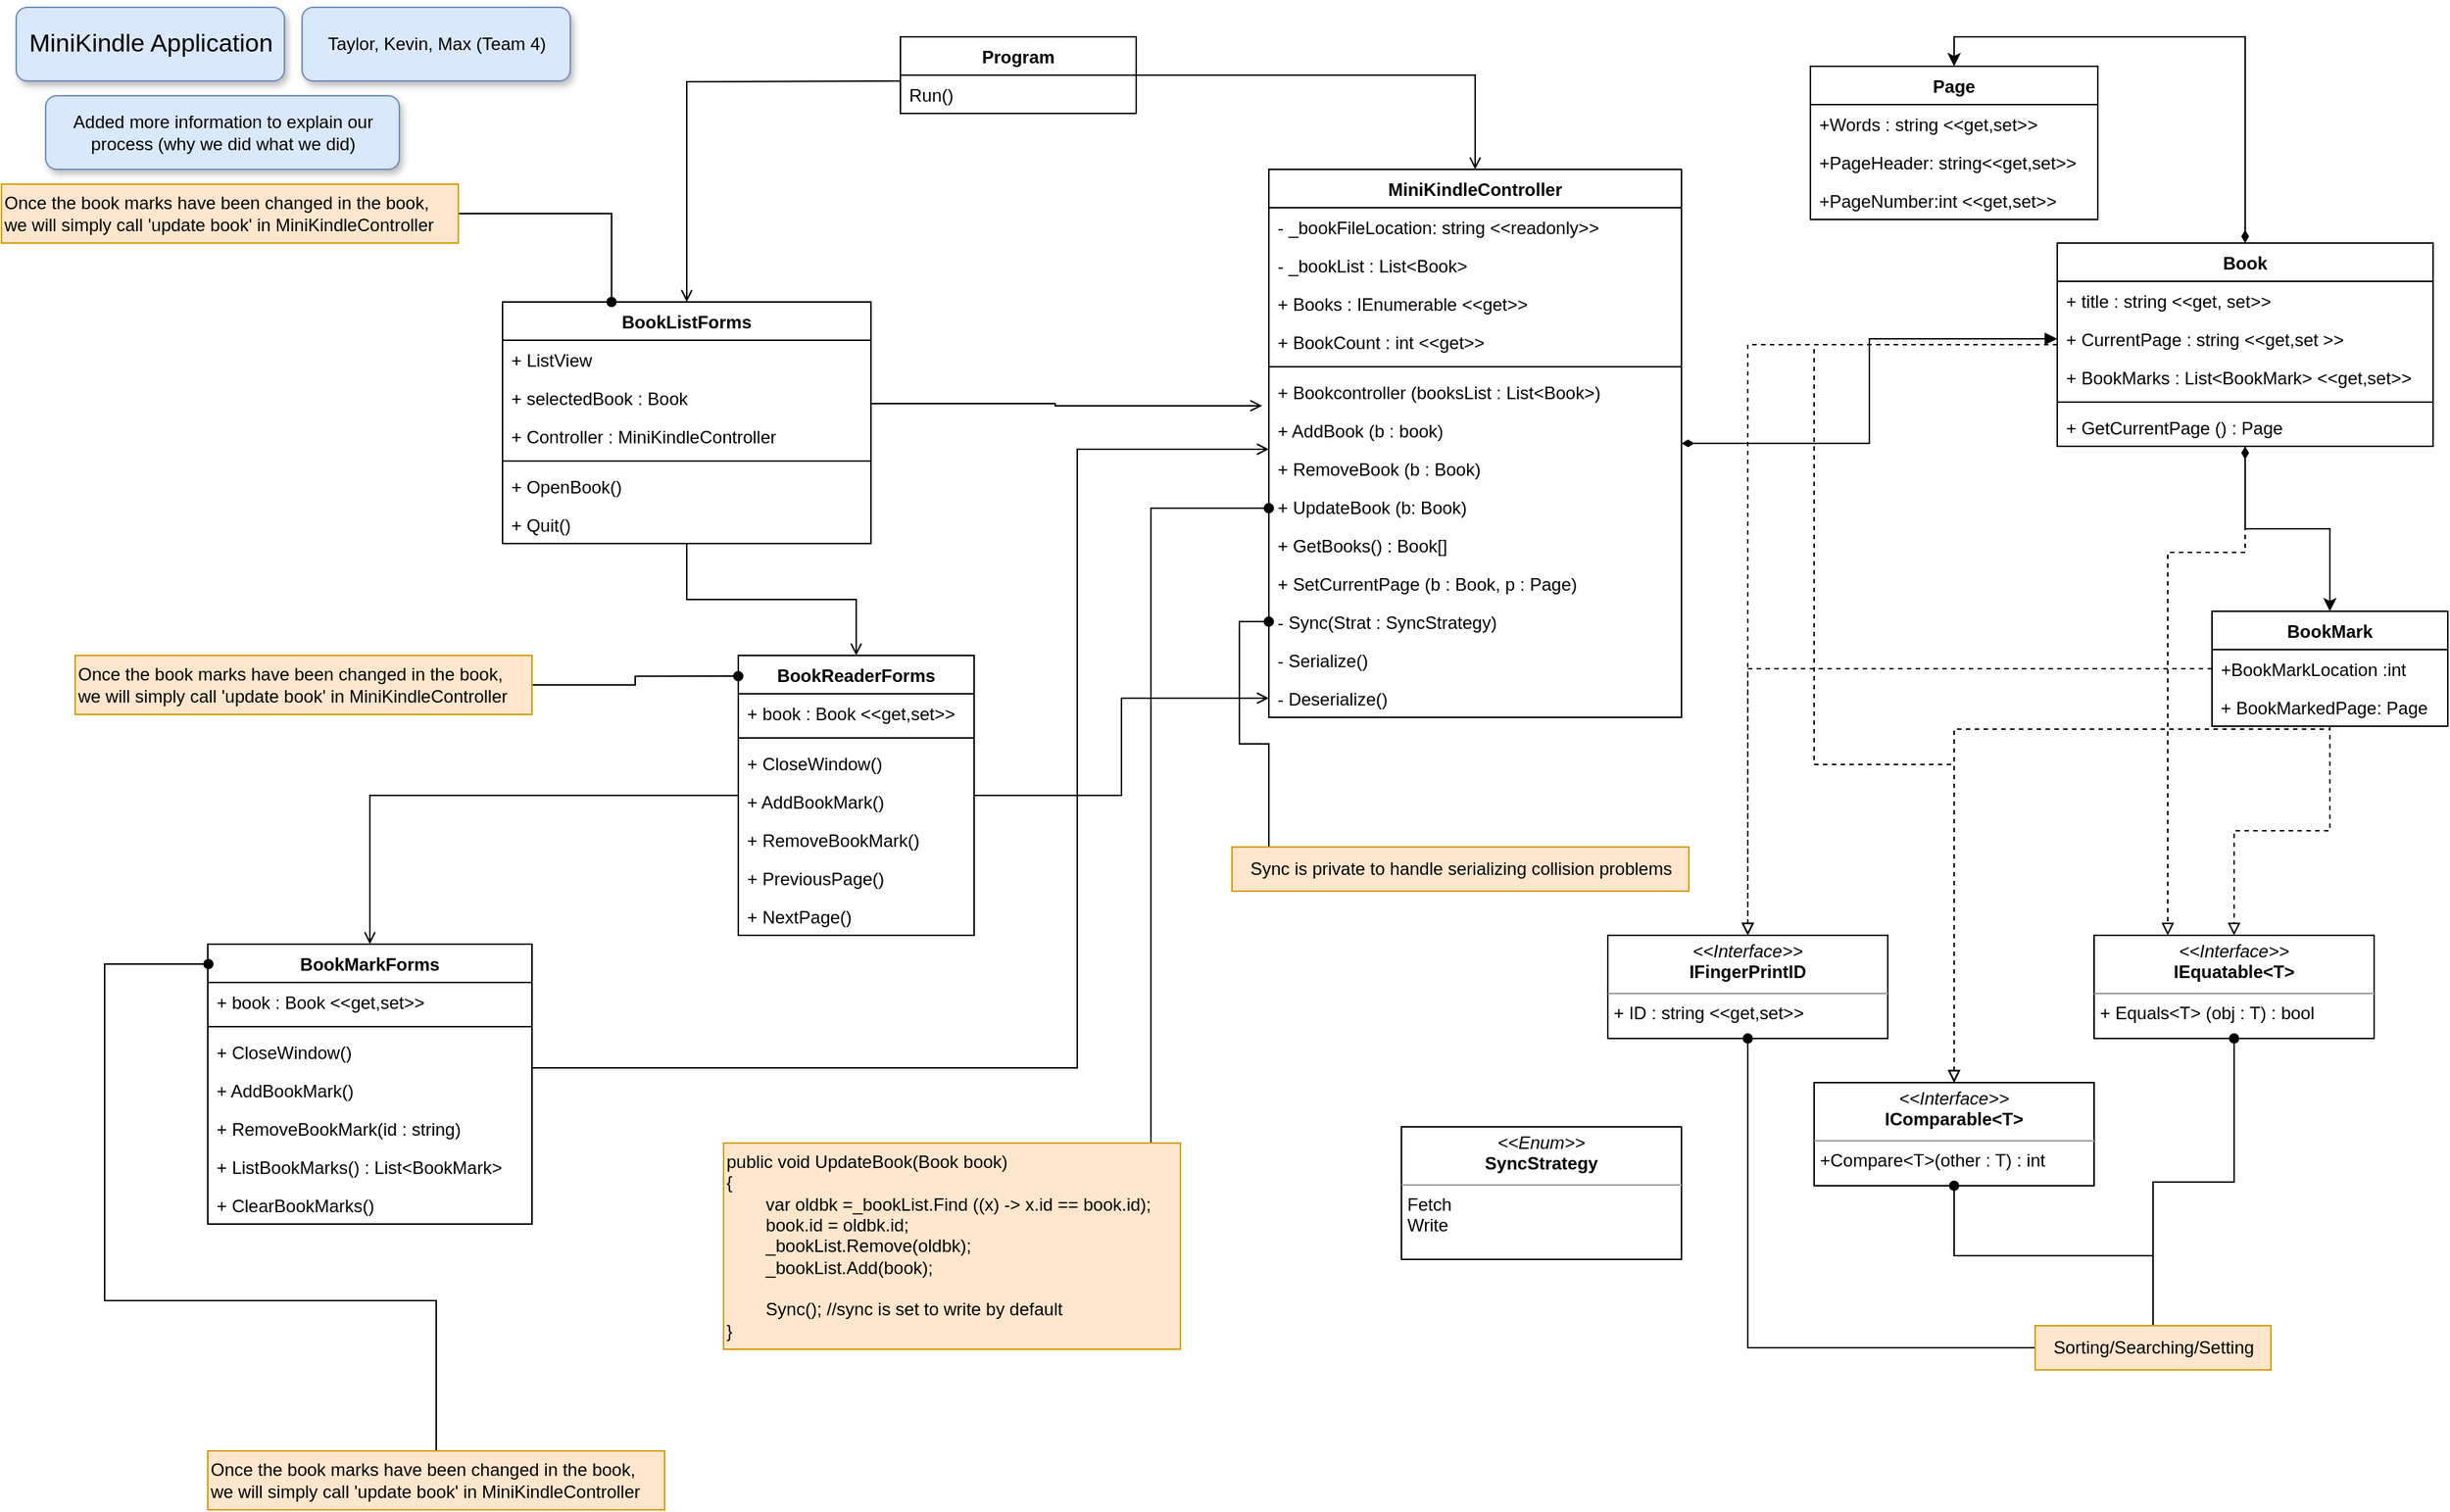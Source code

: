<mxfile version="20.3.0" type="device"><diagram id="4gLBdPg1MCq6dP703sGv" name="Page-1"><mxGraphModel dx="2010" dy="919" grid="1" gridSize="10" guides="1" tooltips="1" connect="1" arrows="1" fold="1" page="1" pageScale="1" pageWidth="850" pageHeight="1100" math="0" shadow="0"><root><mxCell id="0"/><mxCell id="1" parent="0"/><mxCell id="_Lrk3qJmu6iAux0br7y1-61" style="edgeStyle=orthogonalEdgeStyle;rounded=0;orthogonalLoop=1;jettySize=auto;html=1;entryX=0;entryY=0.5;entryDx=0;entryDy=0;startArrow=diamondThin;startFill=1;endArrow=block;endFill=1;" edge="1" parent="1" source="_Lrk3qJmu6iAux0br7y1-1" target="_Lrk3qJmu6iAux0br7y1-18"><mxGeometry relative="1" as="geometry"/></mxCell><mxCell id="_Lrk3qJmu6iAux0br7y1-1" value="MiniKindleController" style="swimlane;fontStyle=1;align=center;verticalAlign=top;childLayout=stackLayout;horizontal=1;startSize=26;horizontalStack=0;resizeParent=1;resizeParentMax=0;resizeLast=0;collapsible=1;marginBottom=0;" vertex="1" parent="1"><mxGeometry x="40" y="120" width="280" height="372" as="geometry"/></mxCell><mxCell id="_Lrk3qJmu6iAux0br7y1-2" value="- _bookFileLocation: string &lt;&lt;readonly&gt;&gt;" style="text;strokeColor=none;fillColor=none;align=left;verticalAlign=top;spacingLeft=4;spacingRight=4;overflow=hidden;rotatable=0;points=[[0,0.5],[1,0.5]];portConstraint=eastwest;" vertex="1" parent="_Lrk3qJmu6iAux0br7y1-1"><mxGeometry y="26" width="280" height="26" as="geometry"/></mxCell><mxCell id="_Lrk3qJmu6iAux0br7y1-37" value="- _bookList : List&lt;Book&gt;" style="text;strokeColor=none;fillColor=none;align=left;verticalAlign=top;spacingLeft=4;spacingRight=4;overflow=hidden;rotatable=0;points=[[0,0.5],[1,0.5]];portConstraint=eastwest;" vertex="1" parent="_Lrk3qJmu6iAux0br7y1-1"><mxGeometry y="52" width="280" height="26" as="geometry"/></mxCell><mxCell id="_Lrk3qJmu6iAux0br7y1-38" value="+ Books : IEnumerable &lt;&lt;get&gt;&gt;" style="text;strokeColor=none;fillColor=none;align=left;verticalAlign=top;spacingLeft=4;spacingRight=4;overflow=hidden;rotatable=0;points=[[0,0.5],[1,0.5]];portConstraint=eastwest;" vertex="1" parent="_Lrk3qJmu6iAux0br7y1-1"><mxGeometry y="78" width="280" height="26" as="geometry"/></mxCell><mxCell id="_Lrk3qJmu6iAux0br7y1-39" value="+ BookCount : int &lt;&lt;get&gt;&gt;" style="text;strokeColor=none;fillColor=none;align=left;verticalAlign=top;spacingLeft=4;spacingRight=4;overflow=hidden;rotatable=0;points=[[0,0.5],[1,0.5]];portConstraint=eastwest;" vertex="1" parent="_Lrk3qJmu6iAux0br7y1-1"><mxGeometry y="104" width="280" height="26" as="geometry"/></mxCell><mxCell id="_Lrk3qJmu6iAux0br7y1-3" value="" style="line;strokeWidth=1;fillColor=none;align=left;verticalAlign=middle;spacingTop=-1;spacingLeft=3;spacingRight=3;rotatable=0;labelPosition=right;points=[];portConstraint=eastwest;strokeColor=inherit;" vertex="1" parent="_Lrk3qJmu6iAux0br7y1-1"><mxGeometry y="130" width="280" height="8" as="geometry"/></mxCell><mxCell id="_Lrk3qJmu6iAux0br7y1-4" value="+ Bookcontroller (booksList : List&lt;Book&gt;)" style="text;strokeColor=none;fillColor=none;align=left;verticalAlign=top;spacingLeft=4;spacingRight=4;overflow=hidden;rotatable=0;points=[[0,0.5],[1,0.5]];portConstraint=eastwest;" vertex="1" parent="_Lrk3qJmu6iAux0br7y1-1"><mxGeometry y="138" width="280" height="26" as="geometry"/></mxCell><mxCell id="_Lrk3qJmu6iAux0br7y1-40" value="+ AddBook (b : book)" style="text;strokeColor=none;fillColor=none;align=left;verticalAlign=top;spacingLeft=4;spacingRight=4;overflow=hidden;rotatable=0;points=[[0,0.5],[1,0.5]];portConstraint=eastwest;" vertex="1" parent="_Lrk3qJmu6iAux0br7y1-1"><mxGeometry y="164" width="280" height="26" as="geometry"/></mxCell><mxCell id="_Lrk3qJmu6iAux0br7y1-41" value="+ RemoveBook (b : Book)" style="text;strokeColor=none;fillColor=none;align=left;verticalAlign=top;spacingLeft=4;spacingRight=4;overflow=hidden;rotatable=0;points=[[0,0.5],[1,0.5]];portConstraint=eastwest;" vertex="1" parent="_Lrk3qJmu6iAux0br7y1-1"><mxGeometry y="190" width="280" height="26" as="geometry"/></mxCell><mxCell id="_Lrk3qJmu6iAux0br7y1-42" value="+ UpdateBook (b: Book)" style="text;strokeColor=none;fillColor=none;align=left;verticalAlign=top;spacingLeft=4;spacingRight=4;overflow=hidden;rotatable=0;points=[[0,0.5],[1,0.5]];portConstraint=eastwest;" vertex="1" parent="_Lrk3qJmu6iAux0br7y1-1"><mxGeometry y="216" width="280" height="26" as="geometry"/></mxCell><mxCell id="_Lrk3qJmu6iAux0br7y1-43" value="+ GetBooks() : Book[]" style="text;strokeColor=none;fillColor=none;align=left;verticalAlign=top;spacingLeft=4;spacingRight=4;overflow=hidden;rotatable=0;points=[[0,0.5],[1,0.5]];portConstraint=eastwest;" vertex="1" parent="_Lrk3qJmu6iAux0br7y1-1"><mxGeometry y="242" width="280" height="26" as="geometry"/></mxCell><mxCell id="_Lrk3qJmu6iAux0br7y1-47" value="+ SetCurrentPage (b : Book, p : Page)" style="text;strokeColor=none;fillColor=none;align=left;verticalAlign=top;spacingLeft=4;spacingRight=4;overflow=hidden;rotatable=0;points=[[0,0.5],[1,0.5]];portConstraint=eastwest;" vertex="1" parent="_Lrk3qJmu6iAux0br7y1-1"><mxGeometry y="268" width="280" height="26" as="geometry"/></mxCell><mxCell id="_Lrk3qJmu6iAux0br7y1-44" value="- Sync(Strat : SyncStrategy)" style="text;strokeColor=none;fillColor=none;align=left;verticalAlign=top;spacingLeft=4;spacingRight=4;overflow=hidden;rotatable=0;points=[[0,0.5],[1,0.5]];portConstraint=eastwest;" vertex="1" parent="_Lrk3qJmu6iAux0br7y1-1"><mxGeometry y="294" width="280" height="26" as="geometry"/></mxCell><mxCell id="_Lrk3qJmu6iAux0br7y1-45" value="- Serialize()" style="text;strokeColor=none;fillColor=none;align=left;verticalAlign=top;spacingLeft=4;spacingRight=4;overflow=hidden;rotatable=0;points=[[0,0.5],[1,0.5]];portConstraint=eastwest;" vertex="1" parent="_Lrk3qJmu6iAux0br7y1-1"><mxGeometry y="320" width="280" height="26" as="geometry"/></mxCell><mxCell id="_Lrk3qJmu6iAux0br7y1-46" value="- Deserialize()" style="text;strokeColor=none;fillColor=none;align=left;verticalAlign=top;spacingLeft=4;spacingRight=4;overflow=hidden;rotatable=0;points=[[0,0.5],[1,0.5]];portConstraint=eastwest;" vertex="1" parent="_Lrk3qJmu6iAux0br7y1-1"><mxGeometry y="346" width="280" height="26" as="geometry"/></mxCell><mxCell id="_Lrk3qJmu6iAux0br7y1-33" style="edgeStyle=orthogonalEdgeStyle;rounded=0;orthogonalLoop=1;jettySize=auto;html=1;entryX=0.5;entryY=0;entryDx=0;entryDy=0;dashed=1;startArrow=none;startFill=0;endArrow=block;endFill=0;" edge="1" parent="1" source="_Lrk3qJmu6iAux0br7y1-5" target="_Lrk3qJmu6iAux0br7y1-26"><mxGeometry relative="1" as="geometry"/></mxCell><mxCell id="_Lrk3qJmu6iAux0br7y1-34" style="edgeStyle=orthogonalEdgeStyle;rounded=0;orthogonalLoop=1;jettySize=auto;html=1;entryX=0.5;entryY=0;entryDx=0;entryDy=0;dashed=1;startArrow=none;startFill=0;endArrow=block;endFill=0;" edge="1" parent="1" source="_Lrk3qJmu6iAux0br7y1-5" target="_Lrk3qJmu6iAux0br7y1-27"><mxGeometry relative="1" as="geometry"><Array as="points"><mxPoint x="505" y="500"/></Array></mxGeometry></mxCell><mxCell id="_Lrk3qJmu6iAux0br7y1-35" style="edgeStyle=orthogonalEdgeStyle;rounded=0;orthogonalLoop=1;jettySize=auto;html=1;entryX=0.5;entryY=0;entryDx=0;entryDy=0;dashed=1;startArrow=none;startFill=0;endArrow=block;endFill=0;" edge="1" parent="1" source="_Lrk3qJmu6iAux0br7y1-5" target="_Lrk3qJmu6iAux0br7y1-25"><mxGeometry relative="1" as="geometry"/></mxCell><mxCell id="_Lrk3qJmu6iAux0br7y1-5" value="BookMark" style="swimlane;fontStyle=1;align=center;verticalAlign=top;childLayout=stackLayout;horizontal=1;startSize=26;horizontalStack=0;resizeParent=1;resizeParentMax=0;resizeLast=0;collapsible=1;marginBottom=0;" vertex="1" parent="1"><mxGeometry x="680" y="420" width="160" height="78" as="geometry"/></mxCell><mxCell id="_Lrk3qJmu6iAux0br7y1-6" value="+BookMarkLocation :int" style="text;strokeColor=none;fillColor=none;align=left;verticalAlign=top;spacingLeft=4;spacingRight=4;overflow=hidden;rotatable=0;points=[[0,0.5],[1,0.5]];portConstraint=eastwest;" vertex="1" parent="_Lrk3qJmu6iAux0br7y1-5"><mxGeometry y="26" width="160" height="26" as="geometry"/></mxCell><mxCell id="_Lrk3qJmu6iAux0br7y1-115" value="+ BookMarkedPage: Page" style="text;strokeColor=none;fillColor=none;align=left;verticalAlign=top;spacingLeft=4;spacingRight=4;overflow=hidden;rotatable=0;points=[[0,0.5],[1,0.5]];portConstraint=eastwest;" vertex="1" parent="_Lrk3qJmu6iAux0br7y1-5"><mxGeometry y="52" width="160" height="26" as="geometry"/></mxCell><mxCell id="_Lrk3qJmu6iAux0br7y1-20" style="edgeStyle=orthogonalEdgeStyle;rounded=0;orthogonalLoop=1;jettySize=auto;html=1;entryX=0.5;entryY=0;entryDx=0;entryDy=0;startArrow=diamondThin;startFill=1;" edge="1" parent="1" source="_Lrk3qJmu6iAux0br7y1-9" target="_Lrk3qJmu6iAux0br7y1-14"><mxGeometry relative="1" as="geometry"/></mxCell><mxCell id="_Lrk3qJmu6iAux0br7y1-22" style="edgeStyle=orthogonalEdgeStyle;rounded=0;orthogonalLoop=1;jettySize=auto;html=1;startArrow=diamondThin;startFill=1;" edge="1" parent="1" source="_Lrk3qJmu6iAux0br7y1-9" target="_Lrk3qJmu6iAux0br7y1-5"><mxGeometry relative="1" as="geometry"/></mxCell><mxCell id="_Lrk3qJmu6iAux0br7y1-28" style="edgeStyle=orthogonalEdgeStyle;rounded=0;orthogonalLoop=1;jettySize=auto;html=1;entryX=0.5;entryY=0;entryDx=0;entryDy=0;startArrow=none;startFill=0;endArrow=block;endFill=0;dashed=1;" edge="1" parent="1" source="_Lrk3qJmu6iAux0br7y1-9" target="_Lrk3qJmu6iAux0br7y1-25"><mxGeometry relative="1" as="geometry"/></mxCell><mxCell id="_Lrk3qJmu6iAux0br7y1-31" style="edgeStyle=orthogonalEdgeStyle;rounded=0;orthogonalLoop=1;jettySize=auto;html=1;dashed=1;startArrow=none;startFill=0;endArrow=block;endFill=0;" edge="1" parent="1" source="_Lrk3qJmu6iAux0br7y1-9" target="_Lrk3qJmu6iAux0br7y1-27"><mxGeometry relative="1" as="geometry"><Array as="points"><mxPoint x="410" y="239"/><mxPoint x="410" y="524"/><mxPoint x="505" y="524"/></Array></mxGeometry></mxCell><mxCell id="_Lrk3qJmu6iAux0br7y1-32" style="edgeStyle=orthogonalEdgeStyle;rounded=0;orthogonalLoop=1;jettySize=auto;html=1;dashed=1;startArrow=none;startFill=0;endArrow=block;endFill=0;" edge="1" parent="1" source="_Lrk3qJmu6iAux0br7y1-9" target="_Lrk3qJmu6iAux0br7y1-26"><mxGeometry relative="1" as="geometry"><Array as="points"><mxPoint x="703" y="380"/><mxPoint x="650" y="380"/></Array></mxGeometry></mxCell><mxCell id="_Lrk3qJmu6iAux0br7y1-9" value="Book" style="swimlane;fontStyle=1;align=center;verticalAlign=top;childLayout=stackLayout;horizontal=1;startSize=26;horizontalStack=0;resizeParent=1;resizeParentMax=0;resizeLast=0;collapsible=1;marginBottom=0;" vertex="1" parent="1"><mxGeometry x="575" y="170" width="255" height="138" as="geometry"/></mxCell><mxCell id="_Lrk3qJmu6iAux0br7y1-10" value="+ title : string &lt;&lt;get, set&gt;&gt;" style="text;strokeColor=none;fillColor=none;align=left;verticalAlign=top;spacingLeft=4;spacingRight=4;overflow=hidden;rotatable=0;points=[[0,0.5],[1,0.5]];portConstraint=eastwest;" vertex="1" parent="_Lrk3qJmu6iAux0br7y1-9"><mxGeometry y="26" width="255" height="26" as="geometry"/></mxCell><mxCell id="_Lrk3qJmu6iAux0br7y1-18" value="+ CurrentPage : string &lt;&lt;get,set &gt;&gt;" style="text;strokeColor=none;fillColor=none;align=left;verticalAlign=top;spacingLeft=4;spacingRight=4;overflow=hidden;rotatable=0;points=[[0,0.5],[1,0.5]];portConstraint=eastwest;" vertex="1" parent="_Lrk3qJmu6iAux0br7y1-9"><mxGeometry y="52" width="255" height="26" as="geometry"/></mxCell><mxCell id="_Lrk3qJmu6iAux0br7y1-19" value="+ BookMarks : List&lt;BookMark&gt; &lt;&lt;get,set&gt;&gt;" style="text;strokeColor=none;fillColor=none;align=left;verticalAlign=top;spacingLeft=4;spacingRight=4;overflow=hidden;rotatable=0;points=[[0,0.5],[1,0.5]];portConstraint=eastwest;" vertex="1" parent="_Lrk3qJmu6iAux0br7y1-9"><mxGeometry y="78" width="255" height="26" as="geometry"/></mxCell><mxCell id="_Lrk3qJmu6iAux0br7y1-11" value="" style="line;strokeWidth=1;fillColor=none;align=left;verticalAlign=middle;spacingTop=-1;spacingLeft=3;spacingRight=3;rotatable=0;labelPosition=right;points=[];portConstraint=eastwest;strokeColor=inherit;" vertex="1" parent="_Lrk3qJmu6iAux0br7y1-9"><mxGeometry y="104" width="255" height="8" as="geometry"/></mxCell><mxCell id="_Lrk3qJmu6iAux0br7y1-12" value="+ GetCurrentPage () : Page" style="text;strokeColor=none;fillColor=none;align=left;verticalAlign=top;spacingLeft=4;spacingRight=4;overflow=hidden;rotatable=0;points=[[0,0.5],[1,0.5]];portConstraint=eastwest;" vertex="1" parent="_Lrk3qJmu6iAux0br7y1-9"><mxGeometry y="112" width="255" height="26" as="geometry"/></mxCell><mxCell id="_Lrk3qJmu6iAux0br7y1-14" value="Page" style="swimlane;fontStyle=1;align=center;verticalAlign=top;childLayout=stackLayout;horizontal=1;startSize=26;horizontalStack=0;resizeParent=1;resizeParentMax=0;resizeLast=0;collapsible=1;marginBottom=0;" vertex="1" parent="1"><mxGeometry x="407.5" y="50" width="195" height="104" as="geometry"/></mxCell><mxCell id="_Lrk3qJmu6iAux0br7y1-15" value="+Words : string &lt;&lt;get,set&gt;&gt;" style="text;strokeColor=none;fillColor=none;align=left;verticalAlign=top;spacingLeft=4;spacingRight=4;overflow=hidden;rotatable=0;points=[[0,0.5],[1,0.5]];portConstraint=eastwest;" vertex="1" parent="_Lrk3qJmu6iAux0br7y1-14"><mxGeometry y="26" width="195" height="26" as="geometry"/></mxCell><mxCell id="_Lrk3qJmu6iAux0br7y1-23" value="+PageHeader: string&lt;&lt;get,set&gt;&gt;" style="text;strokeColor=none;fillColor=none;align=left;verticalAlign=top;spacingLeft=4;spacingRight=4;overflow=hidden;rotatable=0;points=[[0,0.5],[1,0.5]];portConstraint=eastwest;" vertex="1" parent="_Lrk3qJmu6iAux0br7y1-14"><mxGeometry y="52" width="195" height="26" as="geometry"/></mxCell><mxCell id="_Lrk3qJmu6iAux0br7y1-24" value="+PageNumber:int &lt;&lt;get,set&gt;&gt;" style="text;strokeColor=none;fillColor=none;align=left;verticalAlign=top;spacingLeft=4;spacingRight=4;overflow=hidden;rotatable=0;points=[[0,0.5],[1,0.5]];portConstraint=eastwest;" vertex="1" parent="_Lrk3qJmu6iAux0br7y1-14"><mxGeometry y="78" width="195" height="26" as="geometry"/></mxCell><mxCell id="_Lrk3qJmu6iAux0br7y1-25" value="&lt;p style=&quot;margin:0px;margin-top:4px;text-align:center;&quot;&gt;&lt;i&gt;&amp;lt;&amp;lt;Interface&amp;gt;&amp;gt;&lt;/i&gt;&lt;br&gt;&lt;b&gt;IFingerPrintID&lt;/b&gt;&lt;/p&gt;&lt;hr size=&quot;1&quot;&gt;&lt;p style=&quot;margin:0px;margin-left:4px;&quot;&gt;+ ID : string &amp;lt;&amp;lt;get,set&amp;gt;&amp;gt;&lt;br&gt;&lt;/p&gt;&lt;p style=&quot;margin:0px;margin-left:4px;&quot;&gt;&lt;br&gt;&lt;/p&gt;" style="verticalAlign=top;align=left;overflow=fill;fontSize=12;fontFamily=Helvetica;html=1;" vertex="1" parent="1"><mxGeometry x="270" y="640" width="190" height="70" as="geometry"/></mxCell><mxCell id="_Lrk3qJmu6iAux0br7y1-26" value="&lt;p style=&quot;margin:0px;margin-top:4px;text-align:center;&quot;&gt;&lt;i&gt;&amp;lt;&amp;lt;Interface&amp;gt;&amp;gt;&lt;/i&gt;&lt;br&gt;&lt;b&gt;IEquatable&amp;lt;T&amp;gt;&lt;/b&gt;&lt;/p&gt;&lt;hr size=&quot;1&quot;&gt;&lt;p style=&quot;margin:0px;margin-left:4px;&quot;&gt;+ Equals&amp;lt;T&amp;gt; (obj : T) : bool&lt;br&gt;&lt;/p&gt;&lt;p style=&quot;margin:0px;margin-left:4px;&quot;&gt;&lt;br&gt;&lt;/p&gt;" style="verticalAlign=top;align=left;overflow=fill;fontSize=12;fontFamily=Helvetica;html=1;" vertex="1" parent="1"><mxGeometry x="600" y="640" width="190" height="70" as="geometry"/></mxCell><mxCell id="_Lrk3qJmu6iAux0br7y1-27" value="&lt;p style=&quot;margin:0px;margin-top:4px;text-align:center;&quot;&gt;&lt;i&gt;&amp;lt;&amp;lt;Interface&amp;gt;&amp;gt;&lt;/i&gt;&lt;br&gt;&lt;b&gt;IComparable&amp;lt;T&amp;gt;&lt;/b&gt;&lt;/p&gt;&lt;hr size=&quot;1&quot;&gt;&lt;p style=&quot;margin:0px;margin-left:4px;&quot;&gt;+Compare&amp;lt;T&amp;gt;(other : T) : int&lt;/p&gt;&lt;p style=&quot;margin:0px;margin-left:4px;&quot;&gt;&lt;br&gt;&lt;/p&gt;" style="verticalAlign=top;align=left;overflow=fill;fontSize=12;fontFamily=Helvetica;html=1;" vertex="1" parent="1"><mxGeometry x="410" y="740" width="190" height="70" as="geometry"/></mxCell><mxCell id="_Lrk3qJmu6iAux0br7y1-53" value="&lt;p style=&quot;margin:0px;margin-top:4px;text-align:center;&quot;&gt;&lt;i&gt;&amp;lt;&amp;lt;Enum&amp;gt;&amp;gt;&lt;/i&gt;&lt;br&gt;&lt;b&gt;SyncStrategy&lt;/b&gt;&lt;/p&gt;&lt;hr size=&quot;1&quot;&gt;&lt;p style=&quot;margin:0px;margin-left:4px;&quot;&gt;Fetch&lt;/p&gt;&lt;p style=&quot;margin:0px;margin-left:4px;&quot;&gt;Write&lt;/p&gt;&lt;p style=&quot;margin:0px;margin-left:4px;&quot;&gt;&lt;br&gt;&lt;/p&gt;" style="verticalAlign=top;align=left;overflow=fill;fontSize=12;fontFamily=Helvetica;html=1;" vertex="1" parent="1"><mxGeometry x="130" y="770" width="190" height="90" as="geometry"/></mxCell><mxCell id="_Lrk3qJmu6iAux0br7y1-55" style="edgeStyle=orthogonalEdgeStyle;rounded=0;orthogonalLoop=1;jettySize=auto;html=1;entryX=0.5;entryY=1;entryDx=0;entryDy=0;startArrow=none;startFill=0;endArrow=oval;endFill=1;" edge="1" parent="1" source="_Lrk3qJmu6iAux0br7y1-54" target="_Lrk3qJmu6iAux0br7y1-26"><mxGeometry relative="1" as="geometry"/></mxCell><mxCell id="_Lrk3qJmu6iAux0br7y1-57" style="edgeStyle=orthogonalEdgeStyle;rounded=0;orthogonalLoop=1;jettySize=auto;html=1;entryX=0.5;entryY=1;entryDx=0;entryDy=0;startArrow=none;startFill=0;endArrow=oval;endFill=1;" edge="1" parent="1" source="_Lrk3qJmu6iAux0br7y1-54" target="_Lrk3qJmu6iAux0br7y1-27"><mxGeometry relative="1" as="geometry"/></mxCell><mxCell id="_Lrk3qJmu6iAux0br7y1-58" style="edgeStyle=orthogonalEdgeStyle;rounded=0;orthogonalLoop=1;jettySize=auto;html=1;entryX=0.5;entryY=1;entryDx=0;entryDy=0;startArrow=none;startFill=0;endArrow=oval;endFill=1;" edge="1" parent="1" source="_Lrk3qJmu6iAux0br7y1-54" target="_Lrk3qJmu6iAux0br7y1-25"><mxGeometry relative="1" as="geometry"/></mxCell><mxCell id="_Lrk3qJmu6iAux0br7y1-54" value="Sorting/Searching/Setting" style="text;html=1;align=center;verticalAlign=middle;resizable=0;points=[];autosize=1;strokeColor=#d79b00;fillColor=#ffe6cc;" vertex="1" parent="1"><mxGeometry x="560" y="905" width="160" height="30" as="geometry"/></mxCell><mxCell id="_Lrk3qJmu6iAux0br7y1-60" style="edgeStyle=orthogonalEdgeStyle;rounded=0;orthogonalLoop=1;jettySize=auto;html=1;entryX=0;entryY=0.5;entryDx=0;entryDy=0;startArrow=none;startFill=0;endArrow=oval;endFill=1;" edge="1" parent="1" source="_Lrk3qJmu6iAux0br7y1-59" target="_Lrk3qJmu6iAux0br7y1-44"><mxGeometry relative="1" as="geometry"><Array as="points"><mxPoint x="40" y="510"/><mxPoint x="20" y="510"/><mxPoint x="20" y="427"/></Array></mxGeometry></mxCell><mxCell id="_Lrk3qJmu6iAux0br7y1-59" value="Sync is private to handle serializing collision problems" style="text;html=1;align=center;verticalAlign=middle;resizable=0;points=[];autosize=1;strokeColor=#d79b00;fillColor=#ffe6cc;" vertex="1" parent="1"><mxGeometry x="15" y="580" width="310" height="30" as="geometry"/></mxCell><mxCell id="_Lrk3qJmu6iAux0br7y1-88" style="edgeStyle=orthogonalEdgeStyle;rounded=0;orthogonalLoop=1;jettySize=auto;html=1;entryX=-0.016;entryY=0.865;entryDx=0;entryDy=0;entryPerimeter=0;startArrow=none;startFill=0;endArrow=open;endFill=0;" edge="1" parent="1" source="_Lrk3qJmu6iAux0br7y1-62" target="_Lrk3qJmu6iAux0br7y1-4"><mxGeometry relative="1" as="geometry"><Array as="points"><mxPoint x="-105" y="279"/><mxPoint x="-105" y="281"/></Array></mxGeometry></mxCell><mxCell id="_Lrk3qJmu6iAux0br7y1-101" style="edgeStyle=orthogonalEdgeStyle;rounded=0;orthogonalLoop=1;jettySize=auto;html=1;entryX=0.5;entryY=0;entryDx=0;entryDy=0;startArrow=none;startFill=0;endArrow=open;endFill=0;" edge="1" parent="1" source="_Lrk3qJmu6iAux0br7y1-62" target="_Lrk3qJmu6iAux0br7y1-67"><mxGeometry relative="1" as="geometry"/></mxCell><mxCell id="_Lrk3qJmu6iAux0br7y1-62" value="BookListForms" style="swimlane;fontStyle=1;align=center;verticalAlign=top;childLayout=stackLayout;horizontal=1;startSize=26;horizontalStack=0;resizeParent=1;resizeParentMax=0;resizeLast=0;collapsible=1;marginBottom=0;" vertex="1" parent="1"><mxGeometry x="-480" y="210" width="250" height="164" as="geometry"/></mxCell><mxCell id="_Lrk3qJmu6iAux0br7y1-63" value="+ ListView" style="text;strokeColor=none;fillColor=none;align=left;verticalAlign=top;spacingLeft=4;spacingRight=4;overflow=hidden;rotatable=0;points=[[0,0.5],[1,0.5]];portConstraint=eastwest;" vertex="1" parent="_Lrk3qJmu6iAux0br7y1-62"><mxGeometry y="26" width="250" height="26" as="geometry"/></mxCell><mxCell id="_Lrk3qJmu6iAux0br7y1-66" value="+ selectedBook : Book" style="text;strokeColor=none;fillColor=none;align=left;verticalAlign=top;spacingLeft=4;spacingRight=4;overflow=hidden;rotatable=0;points=[[0,0.5],[1,0.5]];portConstraint=eastwest;" vertex="1" parent="_Lrk3qJmu6iAux0br7y1-62"><mxGeometry y="52" width="250" height="26" as="geometry"/></mxCell><mxCell id="_Lrk3qJmu6iAux0br7y1-89" value="+ Controller : MiniKindleController" style="text;strokeColor=none;fillColor=none;align=left;verticalAlign=top;spacingLeft=4;spacingRight=4;overflow=hidden;rotatable=0;points=[[0,0.5],[1,0.5]];portConstraint=eastwest;" vertex="1" parent="_Lrk3qJmu6iAux0br7y1-62"><mxGeometry y="78" width="250" height="26" as="geometry"/></mxCell><mxCell id="_Lrk3qJmu6iAux0br7y1-64" value="" style="line;strokeWidth=1;fillColor=none;align=left;verticalAlign=middle;spacingTop=-1;spacingLeft=3;spacingRight=3;rotatable=0;labelPosition=right;points=[];portConstraint=eastwest;strokeColor=inherit;" vertex="1" parent="_Lrk3qJmu6iAux0br7y1-62"><mxGeometry y="104" width="250" height="8" as="geometry"/></mxCell><mxCell id="_Lrk3qJmu6iAux0br7y1-65" value="+ OpenBook()" style="text;strokeColor=none;fillColor=none;align=left;verticalAlign=top;spacingLeft=4;spacingRight=4;overflow=hidden;rotatable=0;points=[[0,0.5],[1,0.5]];portConstraint=eastwest;" vertex="1" parent="_Lrk3qJmu6iAux0br7y1-62"><mxGeometry y="112" width="250" height="26" as="geometry"/></mxCell><mxCell id="_Lrk3qJmu6iAux0br7y1-81" value="+ Quit()" style="text;strokeColor=none;fillColor=none;align=left;verticalAlign=top;spacingLeft=4;spacingRight=4;overflow=hidden;rotatable=0;points=[[0,0.5],[1,0.5]];portConstraint=eastwest;" vertex="1" parent="_Lrk3qJmu6iAux0br7y1-62"><mxGeometry y="138" width="250" height="26" as="geometry"/></mxCell><mxCell id="_Lrk3qJmu6iAux0br7y1-103" style="edgeStyle=orthogonalEdgeStyle;rounded=0;orthogonalLoop=1;jettySize=auto;html=1;entryX=0;entryY=0.5;entryDx=0;entryDy=0;startArrow=none;startFill=0;endArrow=open;endFill=0;" edge="1" parent="1" source="_Lrk3qJmu6iAux0br7y1-67" target="_Lrk3qJmu6iAux0br7y1-46"><mxGeometry relative="1" as="geometry"/></mxCell><mxCell id="_Lrk3qJmu6iAux0br7y1-104" style="edgeStyle=orthogonalEdgeStyle;rounded=0;orthogonalLoop=1;jettySize=auto;html=1;entryX=0.5;entryY=0;entryDx=0;entryDy=0;startArrow=none;startFill=0;endArrow=open;endFill=0;" edge="1" parent="1" source="_Lrk3qJmu6iAux0br7y1-67" target="_Lrk3qJmu6iAux0br7y1-91"><mxGeometry relative="1" as="geometry"/></mxCell><mxCell id="_Lrk3qJmu6iAux0br7y1-67" value="BookReaderForms" style="swimlane;fontStyle=1;align=center;verticalAlign=top;childLayout=stackLayout;horizontal=1;startSize=26;horizontalStack=0;resizeParent=1;resizeParentMax=0;resizeLast=0;collapsible=1;marginBottom=0;" vertex="1" parent="1"><mxGeometry x="-320" y="450" width="160" height="190" as="geometry"/></mxCell><mxCell id="_Lrk3qJmu6iAux0br7y1-68" value="+ book : Book &lt;&lt;get,set&gt;&gt;" style="text;strokeColor=none;fillColor=none;align=left;verticalAlign=top;spacingLeft=4;spacingRight=4;overflow=hidden;rotatable=0;points=[[0,0.5],[1,0.5]];portConstraint=eastwest;" vertex="1" parent="_Lrk3qJmu6iAux0br7y1-67"><mxGeometry y="26" width="160" height="26" as="geometry"/></mxCell><mxCell id="_Lrk3qJmu6iAux0br7y1-70" value="" style="line;strokeWidth=1;fillColor=none;align=left;verticalAlign=middle;spacingTop=-1;spacingLeft=3;spacingRight=3;rotatable=0;labelPosition=right;points=[];portConstraint=eastwest;strokeColor=inherit;" vertex="1" parent="_Lrk3qJmu6iAux0br7y1-67"><mxGeometry y="52" width="160" height="8" as="geometry"/></mxCell><mxCell id="_Lrk3qJmu6iAux0br7y1-71" value="+ CloseWindow()" style="text;strokeColor=none;fillColor=none;align=left;verticalAlign=top;spacingLeft=4;spacingRight=4;overflow=hidden;rotatable=0;points=[[0,0.5],[1,0.5]];portConstraint=eastwest;" vertex="1" parent="_Lrk3qJmu6iAux0br7y1-67"><mxGeometry y="60" width="160" height="26" as="geometry"/></mxCell><mxCell id="_Lrk3qJmu6iAux0br7y1-82" value="+ AddBookMark()" style="text;strokeColor=none;fillColor=none;align=left;verticalAlign=top;spacingLeft=4;spacingRight=4;overflow=hidden;rotatable=0;points=[[0,0.5],[1,0.5]];portConstraint=eastwest;" vertex="1" parent="_Lrk3qJmu6iAux0br7y1-67"><mxGeometry y="86" width="160" height="26" as="geometry"/></mxCell><mxCell id="_Lrk3qJmu6iAux0br7y1-83" value="+ RemoveBookMark()" style="text;strokeColor=none;fillColor=none;align=left;verticalAlign=top;spacingLeft=4;spacingRight=4;overflow=hidden;rotatable=0;points=[[0,0.5],[1,0.5]];portConstraint=eastwest;" vertex="1" parent="_Lrk3qJmu6iAux0br7y1-67"><mxGeometry y="112" width="160" height="26" as="geometry"/></mxCell><mxCell id="_Lrk3qJmu6iAux0br7y1-84" value="+ PreviousPage()" style="text;strokeColor=none;fillColor=none;align=left;verticalAlign=top;spacingLeft=4;spacingRight=4;overflow=hidden;rotatable=0;points=[[0,0.5],[1,0.5]];portConstraint=eastwest;" vertex="1" parent="_Lrk3qJmu6iAux0br7y1-67"><mxGeometry y="138" width="160" height="26" as="geometry"/></mxCell><mxCell id="_Lrk3qJmu6iAux0br7y1-85" value="+ NextPage()" style="text;strokeColor=none;fillColor=none;align=left;verticalAlign=top;spacingLeft=4;spacingRight=4;overflow=hidden;rotatable=0;points=[[0,0.5],[1,0.5]];portConstraint=eastwest;" vertex="1" parent="_Lrk3qJmu6iAux0br7y1-67"><mxGeometry y="164" width="160" height="26" as="geometry"/></mxCell><mxCell id="_Lrk3qJmu6iAux0br7y1-100" style="edgeStyle=orthogonalEdgeStyle;rounded=0;orthogonalLoop=1;jettySize=auto;html=1;startArrow=none;startFill=0;endArrow=open;endFill=0;" edge="1" parent="1" source="_Lrk3qJmu6iAux0br7y1-77" target="_Lrk3qJmu6iAux0br7y1-1"><mxGeometry relative="1" as="geometry"/></mxCell><mxCell id="_Lrk3qJmu6iAux0br7y1-77" value="Program" style="swimlane;fontStyle=1;align=center;verticalAlign=top;childLayout=stackLayout;horizontal=1;startSize=26;horizontalStack=0;resizeParent=1;resizeParentMax=0;resizeLast=0;collapsible=1;marginBottom=0;" vertex="1" parent="1"><mxGeometry x="-210" y="30" width="160" height="52" as="geometry"/></mxCell><mxCell id="_Lrk3qJmu6iAux0br7y1-80" value="Run()" style="text;strokeColor=none;fillColor=none;align=left;verticalAlign=top;spacingLeft=4;spacingRight=4;overflow=hidden;rotatable=0;points=[[0,0.5],[1,0.5]];portConstraint=eastwest;" vertex="1" parent="_Lrk3qJmu6iAux0br7y1-77"><mxGeometry y="26" width="160" height="26" as="geometry"/></mxCell><mxCell id="_Lrk3qJmu6iAux0br7y1-86" style="edgeStyle=orthogonalEdgeStyle;rounded=0;orthogonalLoop=1;jettySize=auto;html=1;startArrow=none;startFill=0;endArrow=open;endFill=0;" edge="1" parent="1" target="_Lrk3qJmu6iAux0br7y1-62"><mxGeometry relative="1" as="geometry"><mxPoint x="-210" y="60" as="sourcePoint"/></mxGeometry></mxCell><mxCell id="_Lrk3qJmu6iAux0br7y1-102" style="edgeStyle=orthogonalEdgeStyle;rounded=0;orthogonalLoop=1;jettySize=auto;html=1;startArrow=none;startFill=0;endArrow=open;endFill=0;" edge="1" parent="1" source="_Lrk3qJmu6iAux0br7y1-91"><mxGeometry relative="1" as="geometry"><mxPoint x="40" y="310" as="targetPoint"/><Array as="points"><mxPoint x="-90" y="730"/><mxPoint x="-90" y="310"/><mxPoint x="40" y="310"/></Array></mxGeometry></mxCell><mxCell id="_Lrk3qJmu6iAux0br7y1-91" value="BookMarkForms" style="swimlane;fontStyle=1;align=center;verticalAlign=top;childLayout=stackLayout;horizontal=1;startSize=26;horizontalStack=0;resizeParent=1;resizeParentMax=0;resizeLast=0;collapsible=1;marginBottom=0;" vertex="1" parent="1"><mxGeometry x="-680" y="646" width="220" height="190" as="geometry"/></mxCell><mxCell id="_Lrk3qJmu6iAux0br7y1-92" value="+ book : Book &lt;&lt;get,set&gt;&gt;" style="text;strokeColor=none;fillColor=none;align=left;verticalAlign=top;spacingLeft=4;spacingRight=4;overflow=hidden;rotatable=0;points=[[0,0.5],[1,0.5]];portConstraint=eastwest;" vertex="1" parent="_Lrk3qJmu6iAux0br7y1-91"><mxGeometry y="26" width="220" height="26" as="geometry"/></mxCell><mxCell id="_Lrk3qJmu6iAux0br7y1-93" value="" style="line;strokeWidth=1;fillColor=none;align=left;verticalAlign=middle;spacingTop=-1;spacingLeft=3;spacingRight=3;rotatable=0;labelPosition=right;points=[];portConstraint=eastwest;strokeColor=inherit;" vertex="1" parent="_Lrk3qJmu6iAux0br7y1-91"><mxGeometry y="52" width="220" height="8" as="geometry"/></mxCell><mxCell id="_Lrk3qJmu6iAux0br7y1-94" value="+ CloseWindow()" style="text;strokeColor=none;fillColor=none;align=left;verticalAlign=top;spacingLeft=4;spacingRight=4;overflow=hidden;rotatable=0;points=[[0,0.5],[1,0.5]];portConstraint=eastwest;" vertex="1" parent="_Lrk3qJmu6iAux0br7y1-91"><mxGeometry y="60" width="220" height="26" as="geometry"/></mxCell><mxCell id="_Lrk3qJmu6iAux0br7y1-95" value="+ AddBookMark()" style="text;strokeColor=none;fillColor=none;align=left;verticalAlign=top;spacingLeft=4;spacingRight=4;overflow=hidden;rotatable=0;points=[[0,0.5],[1,0.5]];portConstraint=eastwest;" vertex="1" parent="_Lrk3qJmu6iAux0br7y1-91"><mxGeometry y="86" width="220" height="26" as="geometry"/></mxCell><mxCell id="_Lrk3qJmu6iAux0br7y1-96" value="+ RemoveBookMark(id : string)" style="text;strokeColor=none;fillColor=none;align=left;verticalAlign=top;spacingLeft=4;spacingRight=4;overflow=hidden;rotatable=0;points=[[0,0.5],[1,0.5]];portConstraint=eastwest;" vertex="1" parent="_Lrk3qJmu6iAux0br7y1-91"><mxGeometry y="112" width="220" height="26" as="geometry"/></mxCell><mxCell id="_Lrk3qJmu6iAux0br7y1-97" value="+ ListBookMarks() : List&lt;BookMark&gt;" style="text;strokeColor=none;fillColor=none;align=left;verticalAlign=top;spacingLeft=4;spacingRight=4;overflow=hidden;rotatable=0;points=[[0,0.5],[1,0.5]];portConstraint=eastwest;" vertex="1" parent="_Lrk3qJmu6iAux0br7y1-91"><mxGeometry y="138" width="220" height="26" as="geometry"/></mxCell><mxCell id="_Lrk3qJmu6iAux0br7y1-105" value="+ ClearBookMarks()" style="text;strokeColor=none;fillColor=none;align=left;verticalAlign=top;spacingLeft=4;spacingRight=4;overflow=hidden;rotatable=0;points=[[0,0.5],[1,0.5]];portConstraint=eastwest;" vertex="1" parent="_Lrk3qJmu6iAux0br7y1-91"><mxGeometry y="164" width="220" height="26" as="geometry"/></mxCell><mxCell id="_Lrk3qJmu6iAux0br7y1-108" style="edgeStyle=orthogonalEdgeStyle;rounded=0;orthogonalLoop=1;jettySize=auto;html=1;startArrow=none;startFill=0;endArrow=oval;endFill=1;" edge="1" parent="1" source="_Lrk3qJmu6iAux0br7y1-107"><mxGeometry relative="1" as="geometry"><mxPoint x="40" y="350" as="targetPoint"/><Array as="points"><mxPoint x="-40" y="350"/><mxPoint x="40" y="350"/></Array></mxGeometry></mxCell><mxCell id="_Lrk3qJmu6iAux0br7y1-107" value="public void UpdateBook(Book book)&lt;br&gt;{&lt;br&gt;&lt;span style=&quot;white-space: pre;&quot;&gt;&#9;&lt;/span&gt;var oldbk =_bookList.Find ((x) -&amp;gt; x.id == book.id);&lt;br&gt;&lt;span style=&quot;white-space: pre;&quot;&gt;&#9;&lt;/span&gt;book.id = oldbk.id;&lt;br&gt;&lt;span style=&quot;white-space: pre;&quot;&gt;&#9;&lt;/span&gt;_bookList.Remove(oldbk);&lt;br&gt;&lt;span style=&quot;white-space: pre;&quot;&gt;&#9;&lt;/span&gt;_bookList.Add(book);&lt;br&gt;&lt;br&gt;&lt;span style=&quot;white-space: pre;&quot;&gt;&#9;&lt;/span&gt;Sync(); //sync is set to write by default&lt;br&gt;}" style="text;html=1;align=left;verticalAlign=middle;resizable=0;points=[];autosize=1;strokeColor=#d79b00;fillColor=#ffe6cc;" vertex="1" parent="1"><mxGeometry x="-330" y="781" width="310" height="140" as="geometry"/></mxCell><mxCell id="_Lrk3qJmu6iAux0br7y1-110" style="edgeStyle=orthogonalEdgeStyle;rounded=0;orthogonalLoop=1;jettySize=auto;html=1;entryX=0.002;entryY=0.071;entryDx=0;entryDy=0;entryPerimeter=0;startArrow=none;startFill=0;endArrow=oval;endFill=1;" edge="1" parent="1" source="_Lrk3qJmu6iAux0br7y1-109" target="_Lrk3qJmu6iAux0br7y1-91"><mxGeometry relative="1" as="geometry"><Array as="points"><mxPoint x="-525" y="888"/><mxPoint x="-750" y="888"/><mxPoint x="-750" y="660"/></Array></mxGeometry></mxCell><mxCell id="_Lrk3qJmu6iAux0br7y1-109" value="Once the book marks have been changed in the book, &lt;br&gt;we will simply call 'update book' in MiniKindleController" style="text;html=1;align=left;verticalAlign=middle;resizable=0;points=[];autosize=1;strokeColor=#d79b00;fillColor=#ffe6cc;" vertex="1" parent="1"><mxGeometry x="-680" y="990" width="310" height="40" as="geometry"/></mxCell><mxCell id="_Lrk3qJmu6iAux0br7y1-112" style="edgeStyle=orthogonalEdgeStyle;rounded=0;orthogonalLoop=1;jettySize=auto;html=1;entryX=0;entryY=0.074;entryDx=0;entryDy=0;entryPerimeter=0;startArrow=none;startFill=0;endArrow=oval;endFill=1;" edge="1" parent="1" source="_Lrk3qJmu6iAux0br7y1-111" target="_Lrk3qJmu6iAux0br7y1-67"><mxGeometry relative="1" as="geometry"/></mxCell><mxCell id="_Lrk3qJmu6iAux0br7y1-111" value="Once the book marks have been changed in the book, &lt;br&gt;we will simply call 'update book' in MiniKindleController" style="text;html=1;align=left;verticalAlign=middle;resizable=0;points=[];autosize=1;strokeColor=#d79b00;fillColor=#ffe6cc;" vertex="1" parent="1"><mxGeometry x="-770" y="450" width="310" height="40" as="geometry"/></mxCell><mxCell id="_Lrk3qJmu6iAux0br7y1-114" style="edgeStyle=orthogonalEdgeStyle;rounded=0;orthogonalLoop=1;jettySize=auto;html=1;entryX=0.296;entryY=0;entryDx=0;entryDy=0;entryPerimeter=0;startArrow=none;startFill=0;endArrow=oval;endFill=1;" edge="1" parent="1" source="_Lrk3qJmu6iAux0br7y1-113" target="_Lrk3qJmu6iAux0br7y1-62"><mxGeometry relative="1" as="geometry"/></mxCell><mxCell id="_Lrk3qJmu6iAux0br7y1-113" value="Once the book marks have been changed in the book, &lt;br&gt;we will simply call 'update book' in MiniKindleController" style="text;html=1;align=left;verticalAlign=middle;resizable=0;points=[];autosize=1;strokeColor=#d79b00;fillColor=#ffe6cc;" vertex="1" parent="1"><mxGeometry x="-820" y="130" width="310" height="40" as="geometry"/></mxCell><mxCell id="_Lrk3qJmu6iAux0br7y1-116" value="MiniKindle Application" style="html=1;fillColor=#dae8fc;strokeColor=#6c8ebf;fontSize=17;glass=0;rounded=1;shadow=1;" vertex="1" parent="1"><mxGeometry x="-810" y="10" width="182" height="50" as="geometry"/></mxCell><mxCell id="_Lrk3qJmu6iAux0br7y1-117" value="Taylor, Kevin, Max (Team 4)" style="html=1;fillColor=#dae8fc;strokeColor=#6c8ebf;rounded=1;shadow=1;" vertex="1" parent="1"><mxGeometry x="-616" y="10" width="182" height="50" as="geometry"/></mxCell><mxCell id="_Lrk3qJmu6iAux0br7y1-118" value="Added more information to explain our &lt;br&gt;process (why we did what we did)" style="html=1;fillColor=#dae8fc;strokeColor=#6c8ebf;rounded=1;shadow=1;" vertex="1" parent="1"><mxGeometry x="-790" y="70" width="240" height="50" as="geometry"/></mxCell></root></mxGraphModel></diagram></mxfile>